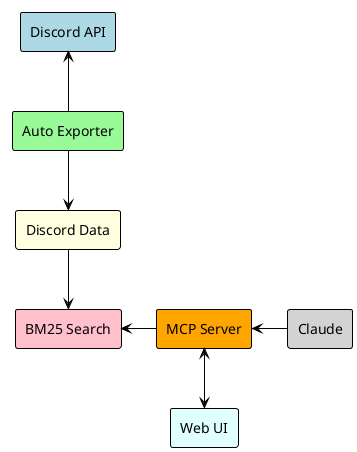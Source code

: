 @startuml
!theme plain
skinparam componentStyle rectangle

component "Discord API" as discordapi #LightBlue
component "Auto Exporter" as exporter #PaleGreen
component "Discord Data" as data #LightYellow
component "MCP Server" as mcp #Orange
component "BM25 Search" as bm25search #Pink
component "Claude" as claude #LightGray
component "Web UI" as webui #LightCyan

discordapi <-- exporter
exporter --> data
data --> bm25search
bm25search <- mcp
mcp <- claude
mcp <--> webui

@enduml